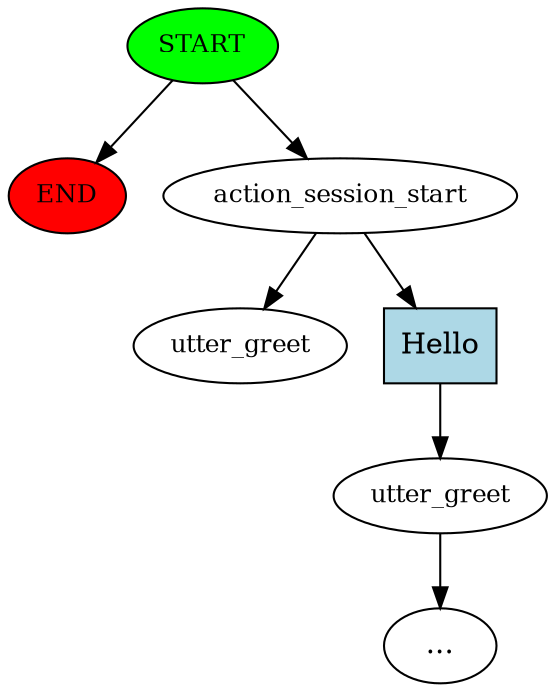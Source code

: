 digraph  {
0 [class="start active", fillcolor=green, fontsize=12, label=START, style=filled];
"-1" [class=end, fillcolor=red, fontsize=12, label=END, style=filled];
1 [class=active, fontsize=12, label=action_session_start];
2 [class="", fontsize=12, label=utter_greet];
"-4" [class=ellipsis, label="..."];
6 [class="dashed active", fontsize=12, label=utter_greet];
7 [class=intent, fillcolor=lightblue, label=Hello, shape=rect, style=filled];
0 -> "-1"  [class="", key=NONE, label=""];
0 -> 1  [class=active, key=NONE, label=""];
1 -> 6  [class=active, key=NONE, label=""];
1 -> 7  [class="", key=0];
2 -> "-4"  [class="", key=NONE, label=""];
7 -> 2  [class="", key=0];
}

